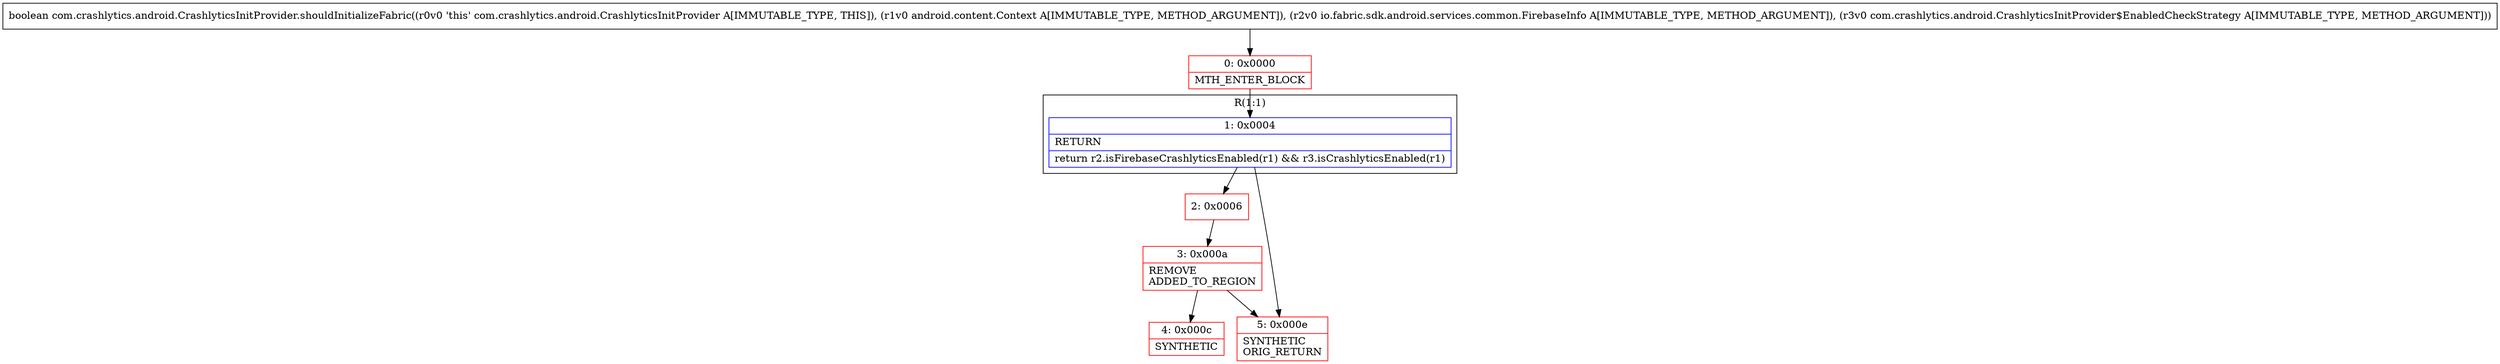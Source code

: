 digraph "CFG forcom.crashlytics.android.CrashlyticsInitProvider.shouldInitializeFabric(Landroid\/content\/Context;Lio\/fabric\/sdk\/android\/services\/common\/FirebaseInfo;Lcom\/crashlytics\/android\/CrashlyticsInitProvider$EnabledCheckStrategy;)Z" {
subgraph cluster_Region_1390191392 {
label = "R(1:1)";
node [shape=record,color=blue];
Node_1 [shape=record,label="{1\:\ 0x0004|RETURN\l|return r2.isFirebaseCrashlyticsEnabled(r1) && r3.isCrashlyticsEnabled(r1)\l}"];
}
Node_0 [shape=record,color=red,label="{0\:\ 0x0000|MTH_ENTER_BLOCK\l}"];
Node_2 [shape=record,color=red,label="{2\:\ 0x0006}"];
Node_3 [shape=record,color=red,label="{3\:\ 0x000a|REMOVE\lADDED_TO_REGION\l}"];
Node_4 [shape=record,color=red,label="{4\:\ 0x000c|SYNTHETIC\l}"];
Node_5 [shape=record,color=red,label="{5\:\ 0x000e|SYNTHETIC\lORIG_RETURN\l}"];
MethodNode[shape=record,label="{boolean com.crashlytics.android.CrashlyticsInitProvider.shouldInitializeFabric((r0v0 'this' com.crashlytics.android.CrashlyticsInitProvider A[IMMUTABLE_TYPE, THIS]), (r1v0 android.content.Context A[IMMUTABLE_TYPE, METHOD_ARGUMENT]), (r2v0 io.fabric.sdk.android.services.common.FirebaseInfo A[IMMUTABLE_TYPE, METHOD_ARGUMENT]), (r3v0 com.crashlytics.android.CrashlyticsInitProvider$EnabledCheckStrategy A[IMMUTABLE_TYPE, METHOD_ARGUMENT])) }"];
MethodNode -> Node_0;
Node_1 -> Node_2;
Node_1 -> Node_5;
Node_0 -> Node_1;
Node_2 -> Node_3;
Node_3 -> Node_4;
Node_3 -> Node_5;
}

